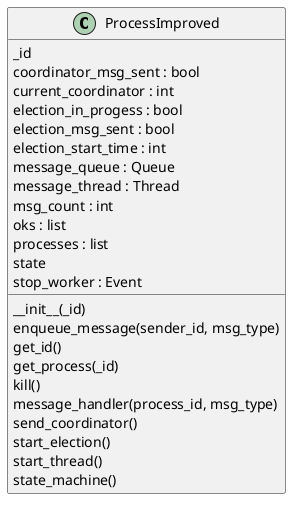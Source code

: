 @startuml classes
set namespaceSeparator none
class "ProcessImproved" as src.bully_improved.ProcessImproved {
  _id
  coordinator_msg_sent : bool
  current_coordinator : int
  election_in_progess : bool
  election_msg_sent : bool
  election_start_time : int
  message_queue : Queue
  message_thread : Thread
  msg_count : int
  oks : list
  processes : list
  state
  stop_worker : Event
  __init__(_id)
  enqueue_message(sender_id, msg_type)
  get_id()
  get_process(_id)
  kill()
  message_handler(process_id, msg_type)
  send_coordinator()
  start_election()
  start_thread()
  state_machine()
}
@enduml